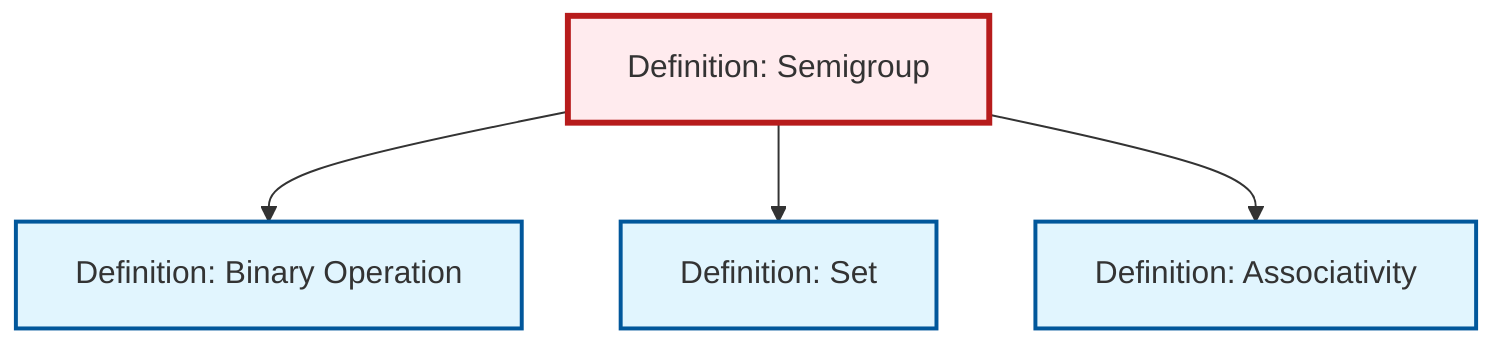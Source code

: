 graph TD
    classDef definition fill:#e1f5fe,stroke:#01579b,stroke-width:2px
    classDef theorem fill:#f3e5f5,stroke:#4a148c,stroke-width:2px
    classDef axiom fill:#fff3e0,stroke:#e65100,stroke-width:2px
    classDef example fill:#e8f5e9,stroke:#1b5e20,stroke-width:2px
    classDef current fill:#ffebee,stroke:#b71c1c,stroke-width:3px
    def-semigroup["Definition: Semigroup"]:::definition
    def-set["Definition: Set"]:::definition
    def-binary-operation["Definition: Binary Operation"]:::definition
    def-associativity["Definition: Associativity"]:::definition
    def-semigroup --> def-binary-operation
    def-semigroup --> def-set
    def-semigroup --> def-associativity
    class def-semigroup current